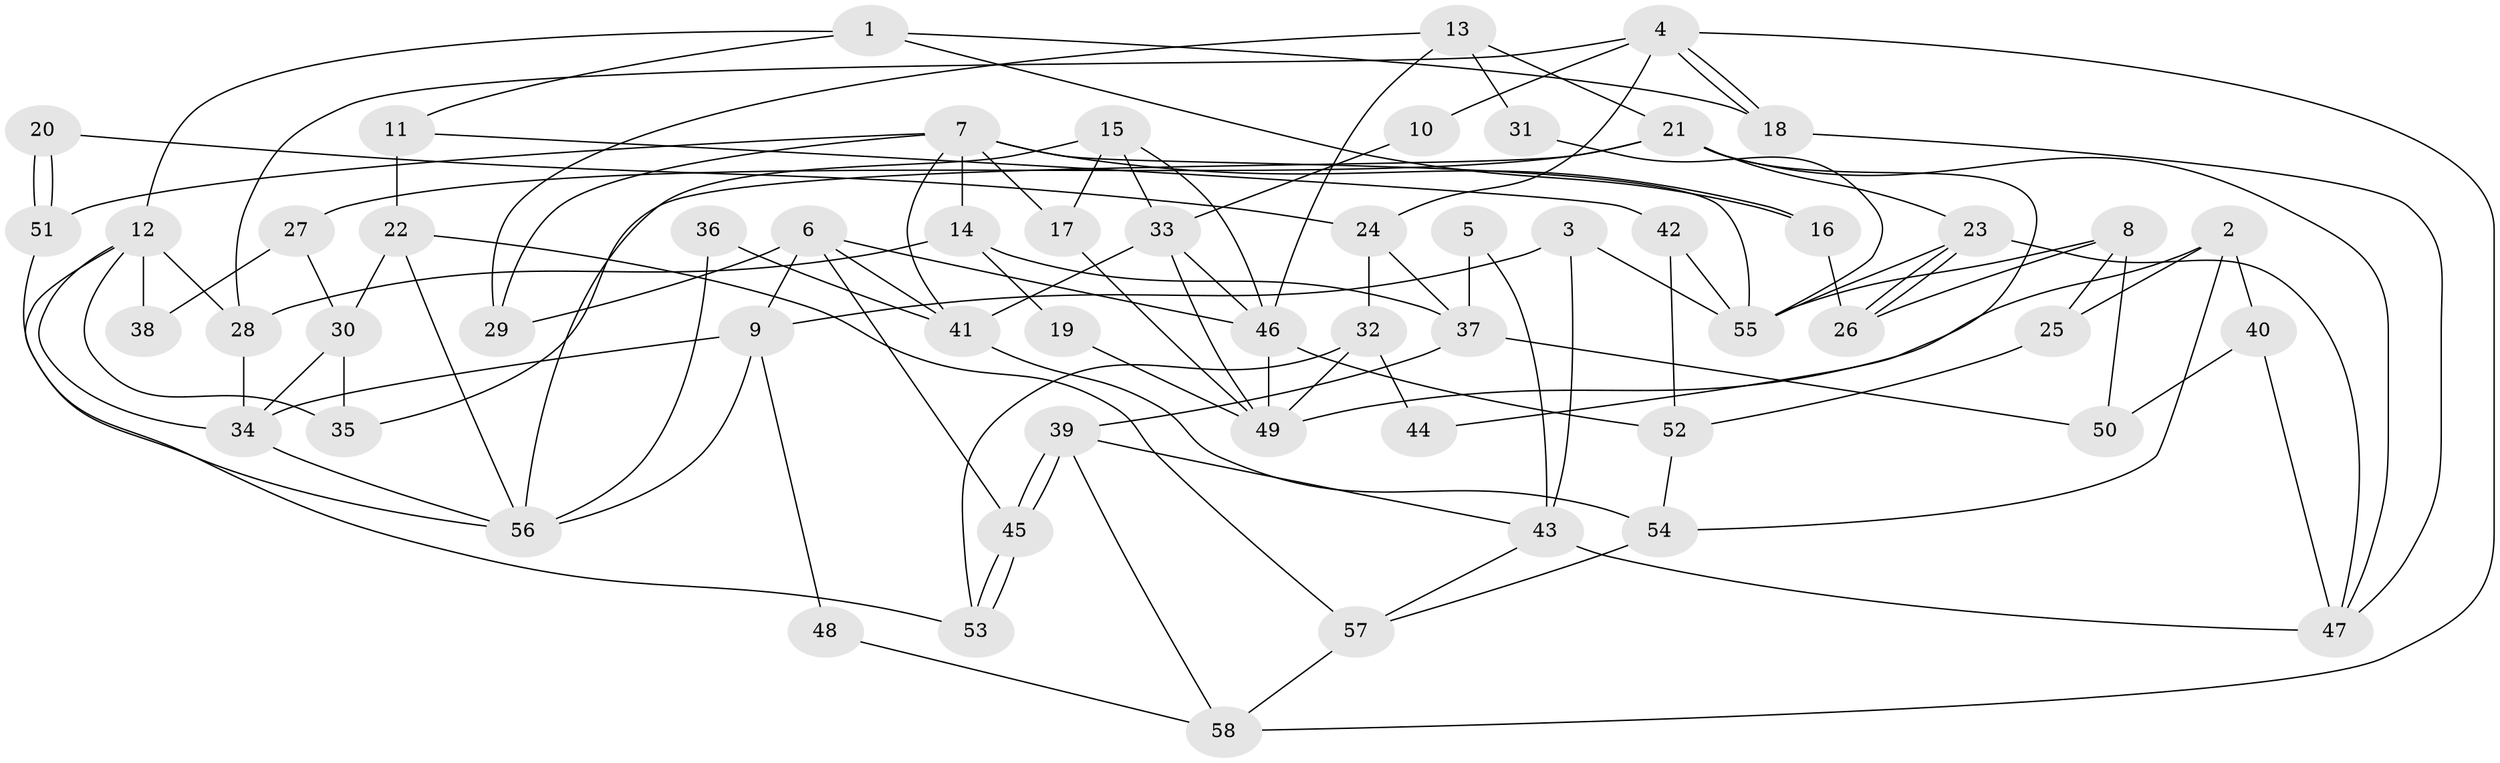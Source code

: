 // Generated by graph-tools (version 1.1) at 2025/02/03/09/25 03:02:01]
// undirected, 58 vertices, 116 edges
graph export_dot {
graph [start="1"]
  node [color=gray90,style=filled];
  1;
  2;
  3;
  4;
  5;
  6;
  7;
  8;
  9;
  10;
  11;
  12;
  13;
  14;
  15;
  16;
  17;
  18;
  19;
  20;
  21;
  22;
  23;
  24;
  25;
  26;
  27;
  28;
  29;
  30;
  31;
  32;
  33;
  34;
  35;
  36;
  37;
  38;
  39;
  40;
  41;
  42;
  43;
  44;
  45;
  46;
  47;
  48;
  49;
  50;
  51;
  52;
  53;
  54;
  55;
  56;
  57;
  58;
  1 -- 12;
  1 -- 11;
  1 -- 16;
  1 -- 18;
  2 -- 49;
  2 -- 54;
  2 -- 25;
  2 -- 40;
  3 -- 43;
  3 -- 9;
  3 -- 55;
  4 -- 18;
  4 -- 18;
  4 -- 24;
  4 -- 10;
  4 -- 28;
  4 -- 58;
  5 -- 37;
  5 -- 43;
  6 -- 45;
  6 -- 29;
  6 -- 9;
  6 -- 41;
  6 -- 46;
  7 -- 41;
  7 -- 16;
  7 -- 14;
  7 -- 17;
  7 -- 29;
  7 -- 51;
  7 -- 55;
  8 -- 25;
  8 -- 55;
  8 -- 26;
  8 -- 50;
  9 -- 56;
  9 -- 34;
  9 -- 48;
  10 -- 33;
  11 -- 22;
  11 -- 42;
  12 -- 34;
  12 -- 28;
  12 -- 35;
  12 -- 38;
  12 -- 53;
  13 -- 46;
  13 -- 21;
  13 -- 29;
  13 -- 31;
  14 -- 37;
  14 -- 19;
  14 -- 28;
  15 -- 56;
  15 -- 17;
  15 -- 33;
  15 -- 46;
  16 -- 26;
  17 -- 49;
  18 -- 47;
  19 -- 49;
  20 -- 24;
  20 -- 51;
  20 -- 51;
  21 -- 23;
  21 -- 47;
  21 -- 27;
  21 -- 35;
  21 -- 44;
  22 -- 56;
  22 -- 30;
  22 -- 57;
  23 -- 55;
  23 -- 26;
  23 -- 26;
  23 -- 47;
  24 -- 32;
  24 -- 37;
  25 -- 52;
  27 -- 30;
  27 -- 38;
  28 -- 34;
  30 -- 35;
  30 -- 34;
  31 -- 55;
  32 -- 53;
  32 -- 49;
  32 -- 44;
  33 -- 46;
  33 -- 41;
  33 -- 49;
  34 -- 56;
  36 -- 41;
  36 -- 56;
  37 -- 39;
  37 -- 50;
  39 -- 45;
  39 -- 45;
  39 -- 43;
  39 -- 58;
  40 -- 47;
  40 -- 50;
  41 -- 54;
  42 -- 52;
  42 -- 55;
  43 -- 57;
  43 -- 47;
  45 -- 53;
  45 -- 53;
  46 -- 49;
  46 -- 52;
  48 -- 58;
  51 -- 56;
  52 -- 54;
  54 -- 57;
  57 -- 58;
}
